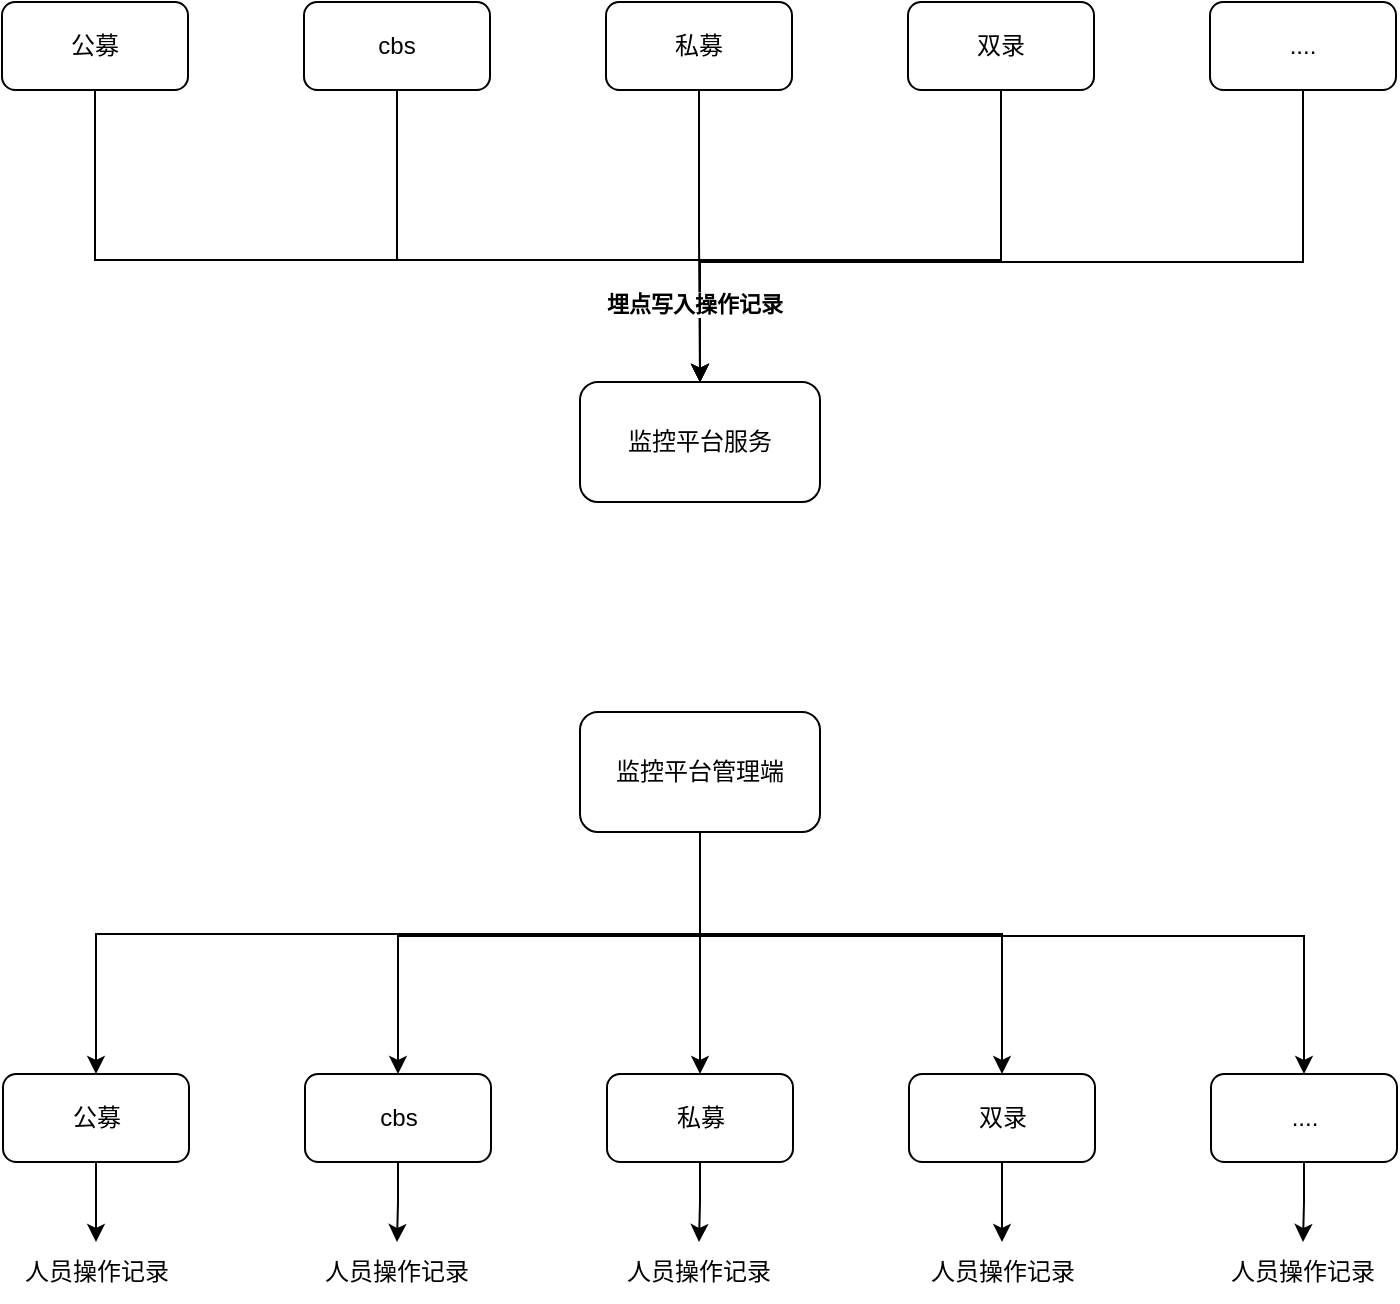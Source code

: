 <mxfile version="18.0.5" type="github">
  <diagram id="k4LEIPphaTVZpzG1qtcy" name="第 1 页">
    <mxGraphModel dx="1422" dy="762" grid="0" gridSize="10" guides="1" tooltips="1" connect="1" arrows="1" fold="1" page="0" pageScale="1" pageWidth="827" pageHeight="1169" math="0" shadow="0">
      <root>
        <mxCell id="0" />
        <mxCell id="1" parent="0" />
        <mxCell id="IwrT_36p_6wWKHFXkPBw-7" style="edgeStyle=orthogonalEdgeStyle;rounded=0;orthogonalLoop=1;jettySize=auto;html=1;" edge="1" parent="1" source="IwrT_36p_6wWKHFXkPBw-1" target="IwrT_36p_6wWKHFXkPBw-6">
          <mxGeometry relative="1" as="geometry">
            <Array as="points">
              <mxPoint x="54" y="260" />
              <mxPoint x="356" y="260" />
            </Array>
          </mxGeometry>
        </mxCell>
        <mxCell id="IwrT_36p_6wWKHFXkPBw-1" value="公募" style="rounded=1;whiteSpace=wrap;html=1;" vertex="1" parent="1">
          <mxGeometry x="7" y="131" width="93" height="44" as="geometry" />
        </mxCell>
        <mxCell id="IwrT_36p_6wWKHFXkPBw-8" style="edgeStyle=orthogonalEdgeStyle;rounded=0;orthogonalLoop=1;jettySize=auto;html=1;" edge="1" parent="1" source="IwrT_36p_6wWKHFXkPBw-2" target="IwrT_36p_6wWKHFXkPBw-6">
          <mxGeometry relative="1" as="geometry">
            <Array as="points">
              <mxPoint x="205" y="260" />
              <mxPoint x="356" y="260" />
            </Array>
          </mxGeometry>
        </mxCell>
        <mxCell id="IwrT_36p_6wWKHFXkPBw-2" value="cbs" style="rounded=1;whiteSpace=wrap;html=1;" vertex="1" parent="1">
          <mxGeometry x="158" y="131" width="93" height="44" as="geometry" />
        </mxCell>
        <mxCell id="IwrT_36p_6wWKHFXkPBw-9" style="edgeStyle=orthogonalEdgeStyle;rounded=0;orthogonalLoop=1;jettySize=auto;html=1;" edge="1" parent="1" source="IwrT_36p_6wWKHFXkPBw-3" target="IwrT_36p_6wWKHFXkPBw-6">
          <mxGeometry relative="1" as="geometry" />
        </mxCell>
        <mxCell id="IwrT_36p_6wWKHFXkPBw-3" value="私募" style="rounded=1;whiteSpace=wrap;html=1;" vertex="1" parent="1">
          <mxGeometry x="309" y="131" width="93" height="44" as="geometry" />
        </mxCell>
        <mxCell id="IwrT_36p_6wWKHFXkPBw-10" style="edgeStyle=orthogonalEdgeStyle;rounded=0;orthogonalLoop=1;jettySize=auto;html=1;entryX=0.5;entryY=0;entryDx=0;entryDy=0;" edge="1" parent="1" source="IwrT_36p_6wWKHFXkPBw-4" target="IwrT_36p_6wWKHFXkPBw-6">
          <mxGeometry relative="1" as="geometry">
            <Array as="points">
              <mxPoint x="507" y="260" />
              <mxPoint x="356" y="260" />
            </Array>
          </mxGeometry>
        </mxCell>
        <mxCell id="IwrT_36p_6wWKHFXkPBw-4" value="双录" style="rounded=1;whiteSpace=wrap;html=1;" vertex="1" parent="1">
          <mxGeometry x="460" y="131" width="93" height="44" as="geometry" />
        </mxCell>
        <mxCell id="IwrT_36p_6wWKHFXkPBw-11" value="埋点写入操作记录" style="edgeStyle=orthogonalEdgeStyle;rounded=0;orthogonalLoop=1;jettySize=auto;html=1;entryX=0.5;entryY=0;entryDx=0;entryDy=0;fontStyle=1" edge="1" parent="1" source="IwrT_36p_6wWKHFXkPBw-5" target="IwrT_36p_6wWKHFXkPBw-6">
          <mxGeometry x="0.826" y="-3" relative="1" as="geometry">
            <Array as="points">
              <mxPoint x="658" y="261" />
              <mxPoint x="356" y="261" />
            </Array>
            <mxPoint as="offset" />
          </mxGeometry>
        </mxCell>
        <mxCell id="IwrT_36p_6wWKHFXkPBw-5" value="...." style="rounded=1;whiteSpace=wrap;html=1;" vertex="1" parent="1">
          <mxGeometry x="611" y="131" width="93" height="44" as="geometry" />
        </mxCell>
        <mxCell id="IwrT_36p_6wWKHFXkPBw-6" value="监控平台服务" style="rounded=1;whiteSpace=wrap;html=1;" vertex="1" parent="1">
          <mxGeometry x="296" y="321" width="120" height="60" as="geometry" />
        </mxCell>
        <mxCell id="IwrT_36p_6wWKHFXkPBw-18" style="edgeStyle=orthogonalEdgeStyle;rounded=0;orthogonalLoop=1;jettySize=auto;html=1;entryX=0.5;entryY=0;entryDx=0;entryDy=0;" edge="1" parent="1" source="IwrT_36p_6wWKHFXkPBw-12" target="IwrT_36p_6wWKHFXkPBw-13">
          <mxGeometry relative="1" as="geometry">
            <Array as="points">
              <mxPoint x="356" y="597" />
              <mxPoint x="54" y="597" />
            </Array>
          </mxGeometry>
        </mxCell>
        <mxCell id="IwrT_36p_6wWKHFXkPBw-19" style="edgeStyle=orthogonalEdgeStyle;rounded=0;orthogonalLoop=1;jettySize=auto;html=1;entryX=0.5;entryY=0;entryDx=0;entryDy=0;" edge="1" parent="1" source="IwrT_36p_6wWKHFXkPBw-12" target="IwrT_36p_6wWKHFXkPBw-14">
          <mxGeometry relative="1" as="geometry">
            <Array as="points">
              <mxPoint x="356" y="598" />
              <mxPoint x="205" y="598" />
            </Array>
          </mxGeometry>
        </mxCell>
        <mxCell id="IwrT_36p_6wWKHFXkPBw-20" style="edgeStyle=orthogonalEdgeStyle;rounded=0;orthogonalLoop=1;jettySize=auto;html=1;entryX=0.5;entryY=0;entryDx=0;entryDy=0;" edge="1" parent="1" source="IwrT_36p_6wWKHFXkPBw-12" target="IwrT_36p_6wWKHFXkPBw-15">
          <mxGeometry relative="1" as="geometry" />
        </mxCell>
        <mxCell id="IwrT_36p_6wWKHFXkPBw-21" style="edgeStyle=orthogonalEdgeStyle;rounded=0;orthogonalLoop=1;jettySize=auto;html=1;" edge="1" parent="1" source="IwrT_36p_6wWKHFXkPBw-12" target="IwrT_36p_6wWKHFXkPBw-16">
          <mxGeometry relative="1" as="geometry">
            <Array as="points">
              <mxPoint x="356" y="597" />
              <mxPoint x="507" y="597" />
            </Array>
          </mxGeometry>
        </mxCell>
        <mxCell id="IwrT_36p_6wWKHFXkPBw-22" style="edgeStyle=orthogonalEdgeStyle;rounded=0;orthogonalLoop=1;jettySize=auto;html=1;entryX=0.5;entryY=0;entryDx=0;entryDy=0;" edge="1" parent="1" source="IwrT_36p_6wWKHFXkPBw-12" target="IwrT_36p_6wWKHFXkPBw-17">
          <mxGeometry relative="1" as="geometry">
            <Array as="points">
              <mxPoint x="356" y="598" />
              <mxPoint x="658" y="598" />
            </Array>
          </mxGeometry>
        </mxCell>
        <mxCell id="IwrT_36p_6wWKHFXkPBw-12" value="监控平台管理端" style="rounded=1;whiteSpace=wrap;html=1;" vertex="1" parent="1">
          <mxGeometry x="296" y="486" width="120" height="60" as="geometry" />
        </mxCell>
        <mxCell id="IwrT_36p_6wWKHFXkPBw-29" value="" style="edgeStyle=orthogonalEdgeStyle;rounded=0;orthogonalLoop=1;jettySize=auto;html=1;" edge="1" parent="1" source="IwrT_36p_6wWKHFXkPBw-13" target="IwrT_36p_6wWKHFXkPBw-24">
          <mxGeometry relative="1" as="geometry" />
        </mxCell>
        <mxCell id="IwrT_36p_6wWKHFXkPBw-13" value="公募" style="rounded=1;whiteSpace=wrap;html=1;" vertex="1" parent="1">
          <mxGeometry x="7.5" y="667" width="93" height="44" as="geometry" />
        </mxCell>
        <mxCell id="IwrT_36p_6wWKHFXkPBw-30" value="" style="edgeStyle=orthogonalEdgeStyle;rounded=0;orthogonalLoop=1;jettySize=auto;html=1;" edge="1" parent="1" source="IwrT_36p_6wWKHFXkPBw-14" target="IwrT_36p_6wWKHFXkPBw-25">
          <mxGeometry relative="1" as="geometry" />
        </mxCell>
        <mxCell id="IwrT_36p_6wWKHFXkPBw-14" value="cbs" style="rounded=1;whiteSpace=wrap;html=1;" vertex="1" parent="1">
          <mxGeometry x="158.5" y="667" width="93" height="44" as="geometry" />
        </mxCell>
        <mxCell id="IwrT_36p_6wWKHFXkPBw-31" value="" style="edgeStyle=orthogonalEdgeStyle;rounded=0;orthogonalLoop=1;jettySize=auto;html=1;" edge="1" parent="1" source="IwrT_36p_6wWKHFXkPBw-15" target="IwrT_36p_6wWKHFXkPBw-26">
          <mxGeometry relative="1" as="geometry" />
        </mxCell>
        <mxCell id="IwrT_36p_6wWKHFXkPBw-15" value="私募" style="rounded=1;whiteSpace=wrap;html=1;" vertex="1" parent="1">
          <mxGeometry x="309.5" y="667" width="93" height="44" as="geometry" />
        </mxCell>
        <mxCell id="IwrT_36p_6wWKHFXkPBw-32" value="" style="edgeStyle=orthogonalEdgeStyle;rounded=0;orthogonalLoop=1;jettySize=auto;html=1;" edge="1" parent="1" source="IwrT_36p_6wWKHFXkPBw-16" target="IwrT_36p_6wWKHFXkPBw-27">
          <mxGeometry relative="1" as="geometry" />
        </mxCell>
        <mxCell id="IwrT_36p_6wWKHFXkPBw-16" value="双录" style="rounded=1;whiteSpace=wrap;html=1;" vertex="1" parent="1">
          <mxGeometry x="460.5" y="667" width="93" height="44" as="geometry" />
        </mxCell>
        <mxCell id="IwrT_36p_6wWKHFXkPBw-33" value="" style="edgeStyle=orthogonalEdgeStyle;rounded=0;orthogonalLoop=1;jettySize=auto;html=1;" edge="1" parent="1" source="IwrT_36p_6wWKHFXkPBw-17" target="IwrT_36p_6wWKHFXkPBw-28">
          <mxGeometry relative="1" as="geometry" />
        </mxCell>
        <mxCell id="IwrT_36p_6wWKHFXkPBw-17" value="...." style="rounded=1;whiteSpace=wrap;html=1;" vertex="1" parent="1">
          <mxGeometry x="611.5" y="667" width="93" height="44" as="geometry" />
        </mxCell>
        <mxCell id="IwrT_36p_6wWKHFXkPBw-24" value="人员操作记录" style="text;html=1;strokeColor=none;fillColor=none;align=center;verticalAlign=middle;whiteSpace=wrap;rounded=0;" vertex="1" parent="1">
          <mxGeometry x="15.5" y="751" width="77" height="30" as="geometry" />
        </mxCell>
        <mxCell id="IwrT_36p_6wWKHFXkPBw-25" value="人员操作记录" style="text;html=1;strokeColor=none;fillColor=none;align=center;verticalAlign=middle;whiteSpace=wrap;rounded=0;" vertex="1" parent="1">
          <mxGeometry x="166" y="751" width="77" height="30" as="geometry" />
        </mxCell>
        <mxCell id="IwrT_36p_6wWKHFXkPBw-26" value="人员操作记录" style="text;html=1;strokeColor=none;fillColor=none;align=center;verticalAlign=middle;whiteSpace=wrap;rounded=0;" vertex="1" parent="1">
          <mxGeometry x="317" y="751" width="77" height="30" as="geometry" />
        </mxCell>
        <mxCell id="IwrT_36p_6wWKHFXkPBw-27" value="人员操作记录" style="text;html=1;strokeColor=none;fillColor=none;align=center;verticalAlign=middle;whiteSpace=wrap;rounded=0;" vertex="1" parent="1">
          <mxGeometry x="468.5" y="751" width="77" height="30" as="geometry" />
        </mxCell>
        <mxCell id="IwrT_36p_6wWKHFXkPBw-28" value="人员操作记录" style="text;html=1;strokeColor=none;fillColor=none;align=center;verticalAlign=middle;whiteSpace=wrap;rounded=0;" vertex="1" parent="1">
          <mxGeometry x="619" y="751" width="77" height="30" as="geometry" />
        </mxCell>
      </root>
    </mxGraphModel>
  </diagram>
</mxfile>
